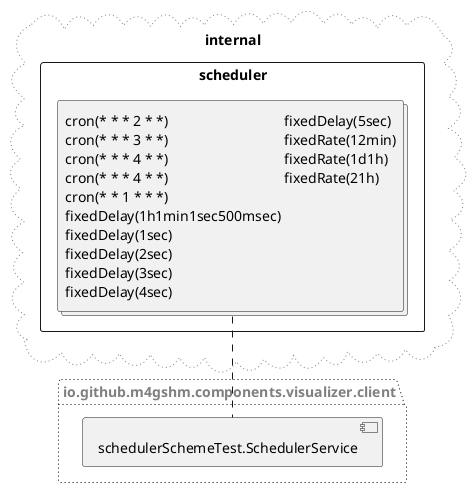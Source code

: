 @startuml
remove @unlinked
package "io.github.m4gshm.components.visualizer.client" as io.github.m4gshm.components.visualizer.client #line.dotted;text:gray {
  component schedulerSchemeTest.SchedulerService as schedulerSchemeTest.SchedulerService
}
cloud "internal" as internal #line.dotted;line:gray; {
  rectangle "scheduler" as internal.scheduler {
    collections "<#transparent,transparent>|cron(* * * 2 * *) |fixedDelay(5sec)|\n\
<#transparent,transparent>|cron(* * * 3 * *) |fixedRate(12min)|\n\
<#transparent,transparent>|cron(* * * 4 * *) |fixedRate(1d1h)|\n\
<#transparent,transparent>|cron(* * * 4 * *) |fixedRate(21h)|\n\
<#transparent,transparent>|cron(* * 1 * * *) | |\n\
<#transparent,transparent>|fixedDelay(1h1min1sec500msec) | |\n\
<#transparent,transparent>|fixedDelay(1sec) | |\n\
<#transparent,transparent>|fixedDelay(2sec) | |\n\
<#transparent,transparent>|fixedDelay(3sec) | |\n\
<#transparent,transparent>|fixedDelay(4sec) | |" as internal.scheduler.interfaces
    internal.scheduler.interfaces .. schedulerSchemeTest.SchedulerService
  }
}
@enduml
